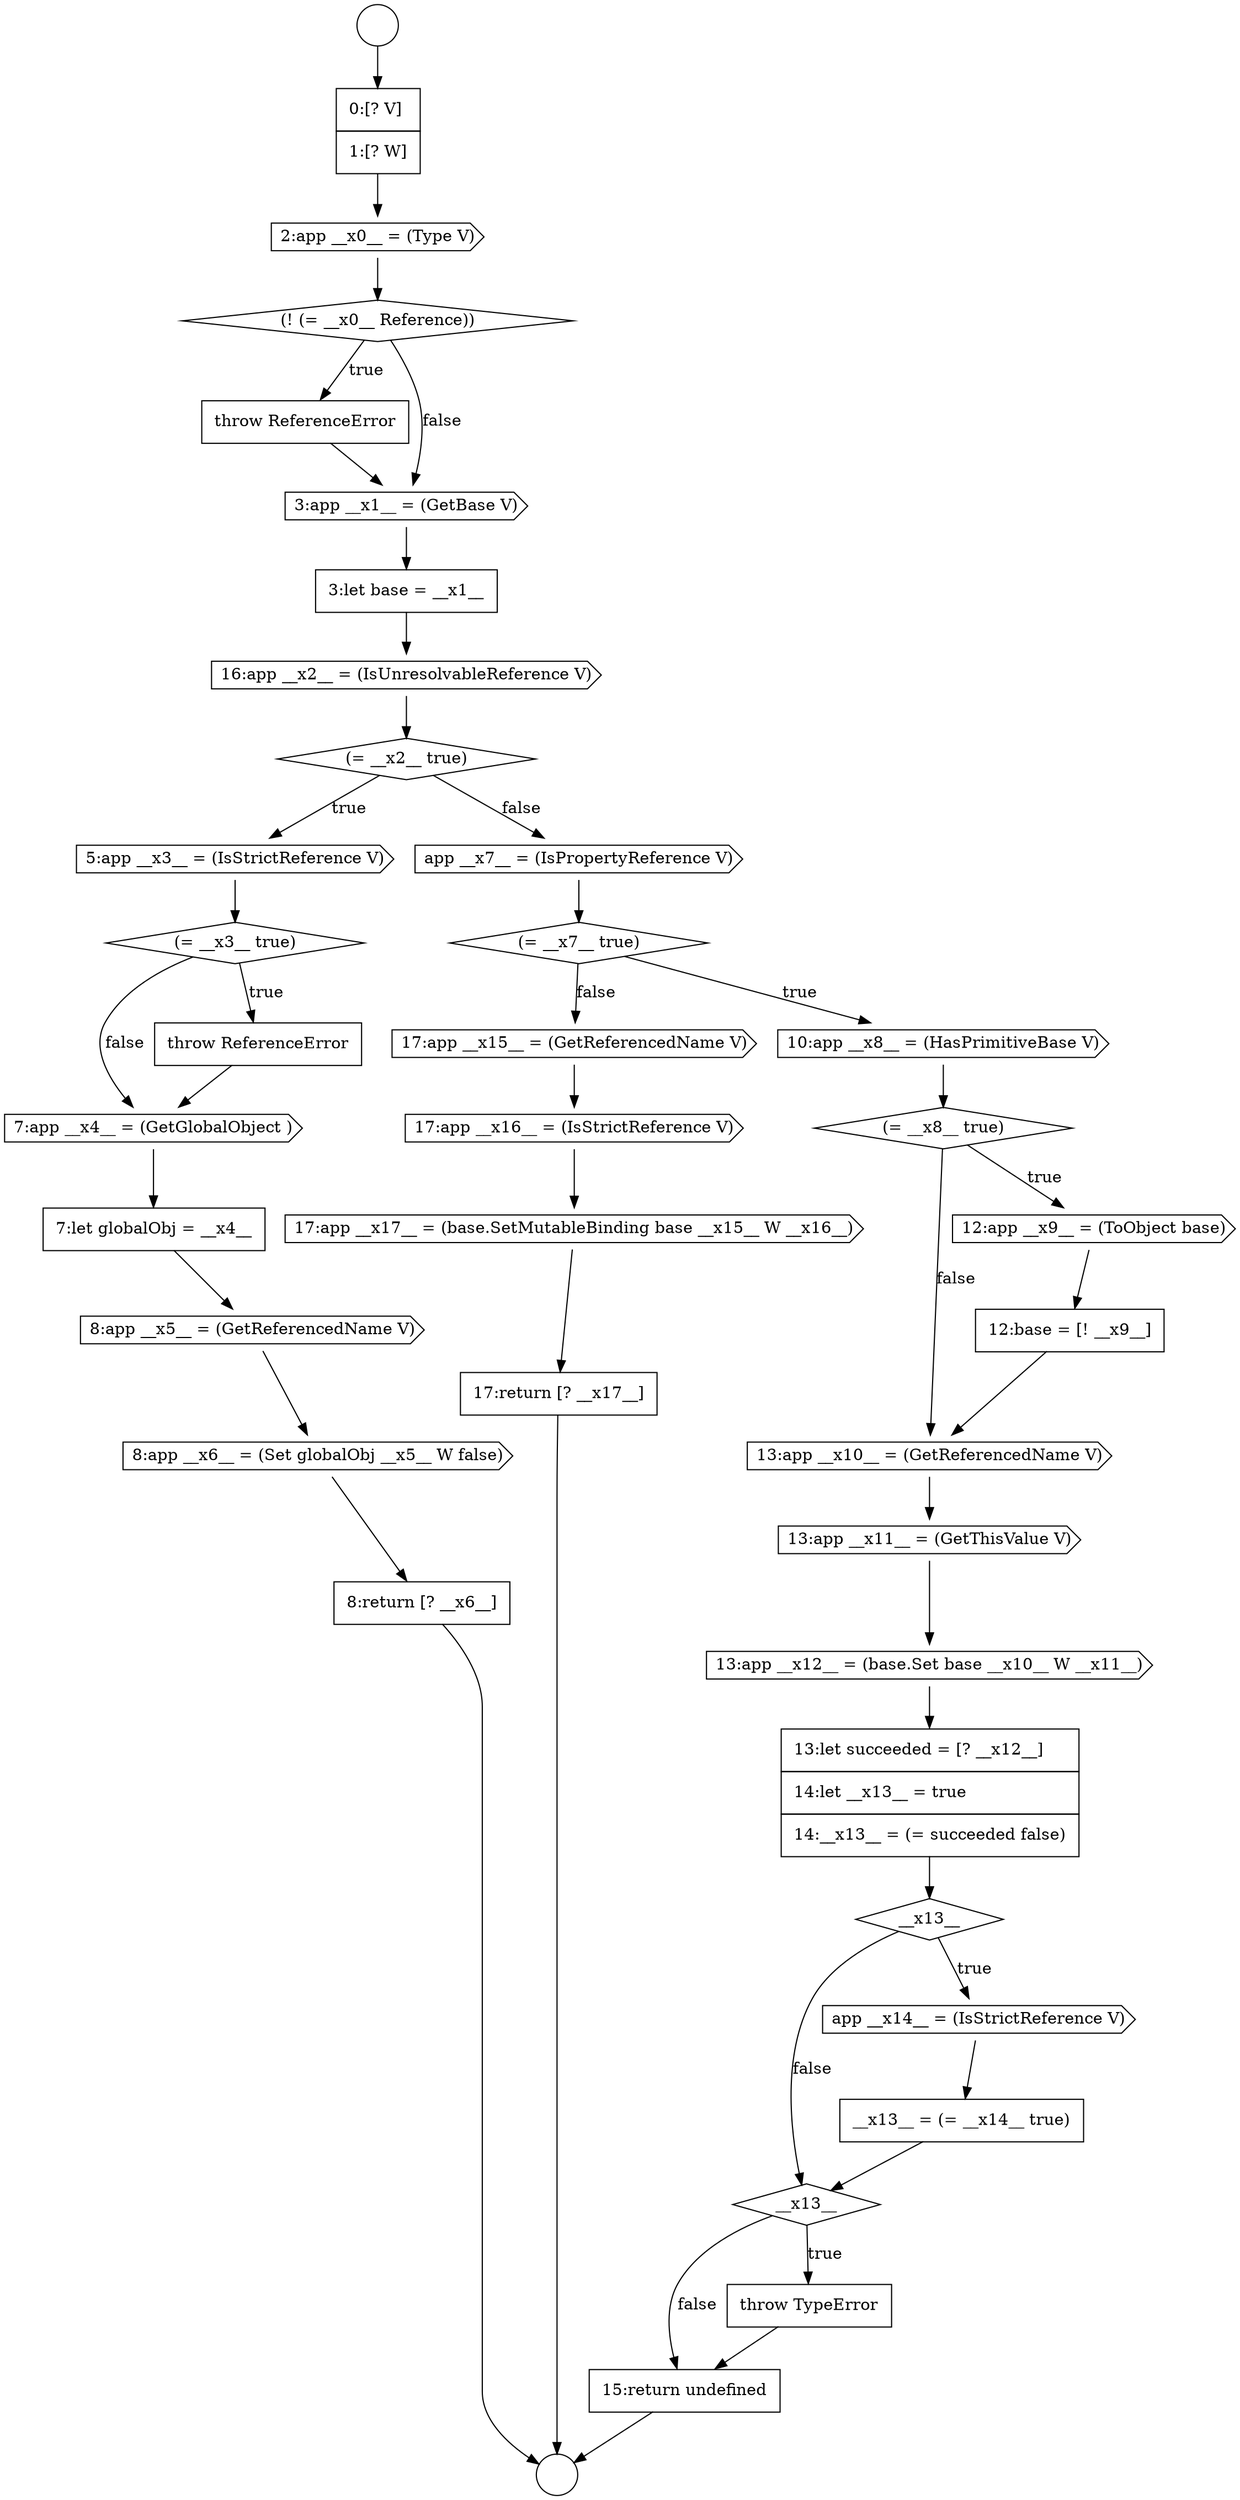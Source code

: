 digraph {
  node56 [shape=none, margin=0, label=<<font color="black">
    <table border="0" cellborder="1" cellspacing="0" cellpadding="10">
      <tr><td align="left">0:[? V]</td></tr>
      <tr><td align="left">1:[? W]</td></tr>
    </table>
  </font>> color="black" fillcolor="white" style=filled]
  node84 [shape=none, margin=0, label=<<font color="black">
    <table border="0" cellborder="1" cellspacing="0" cellpadding="10">
      <tr><td align="left">__x13__ = (= __x14__ true)</td></tr>
    </table>
  </font>> color="black" fillcolor="white" style=filled]
  node70 [shape=cds, label=<<font color="black">8:app __x6__ = (Set globalObj __x5__ W false)</font>> color="black" fillcolor="white" style=filled]
  node65 [shape=diamond, label=<<font color="black">(= __x3__ true)</font>> color="black" fillcolor="white" style=filled]
  node77 [shape=none, margin=0, label=<<font color="black">
    <table border="0" cellborder="1" cellspacing="0" cellpadding="10">
      <tr><td align="left">12:base = [! __x9__]</td></tr>
    </table>
  </font>> color="black" fillcolor="white" style=filled]
  node73 [shape=diamond, label=<<font color="black">(= __x7__ true)</font>> color="black" fillcolor="white" style=filled]
  node64 [shape=cds, label=<<font color="black">5:app __x3__ = (IsStrictReference V)</font>> color="black" fillcolor="white" style=filled]
  node59 [shape=none, margin=0, label=<<font color="black">
    <table border="0" cellborder="1" cellspacing="0" cellpadding="10">
      <tr><td align="left">throw ReferenceError</td></tr>
    </table>
  </font>> color="black" fillcolor="white" style=filled]
  node80 [shape=cds, label=<<font color="black">13:app __x12__ = (base.Set base __x10__ W __x11__)</font>> color="black" fillcolor="white" style=filled]
  node63 [shape=diamond, label=<<font color="black">(= __x2__ true)</font>> color="black" fillcolor="white" style=filled]
  node67 [shape=cds, label=<<font color="black">7:app __x4__ = (GetGlobalObject )</font>> color="black" fillcolor="white" style=filled]
  node72 [shape=cds, label=<<font color="black">app __x7__ = (IsPropertyReference V)</font>> color="black" fillcolor="white" style=filled]
  node87 [shape=none, margin=0, label=<<font color="black">
    <table border="0" cellborder="1" cellspacing="0" cellpadding="10">
      <tr><td align="left">15:return undefined</td></tr>
    </table>
  </font>> color="black" fillcolor="white" style=filled]
  node55 [shape=circle label=" " color="black" fillcolor="white" style=filled]
  node79 [shape=cds, label=<<font color="black">13:app __x11__ = (GetThisValue V)</font>> color="black" fillcolor="white" style=filled]
  node69 [shape=cds, label=<<font color="black">8:app __x5__ = (GetReferencedName V)</font>> color="black" fillcolor="white" style=filled]
  node88 [shape=cds, label=<<font color="black">17:app __x15__ = (GetReferencedName V)</font>> color="black" fillcolor="white" style=filled]
  node57 [shape=cds, label=<<font color="black">2:app __x0__ = (Type V)</font>> color="black" fillcolor="white" style=filled]
  node78 [shape=cds, label=<<font color="black">13:app __x10__ = (GetReferencedName V)</font>> color="black" fillcolor="white" style=filled]
  node61 [shape=none, margin=0, label=<<font color="black">
    <table border="0" cellborder="1" cellspacing="0" cellpadding="10">
      <tr><td align="left">3:let base = __x1__</td></tr>
    </table>
  </font>> color="black" fillcolor="white" style=filled]
  node89 [shape=cds, label=<<font color="black">17:app __x16__ = (IsStrictReference V)</font>> color="black" fillcolor="white" style=filled]
  node74 [shape=cds, label=<<font color="black">10:app __x8__ = (HasPrimitiveBase V)</font>> color="black" fillcolor="white" style=filled]
  node60 [shape=cds, label=<<font color="black">3:app __x1__ = (GetBase V)</font>> color="black" fillcolor="white" style=filled]
  node85 [shape=diamond, label=<<font color="black">__x13__</font>> color="black" fillcolor="white" style=filled]
  node71 [shape=none, margin=0, label=<<font color="black">
    <table border="0" cellborder="1" cellspacing="0" cellpadding="10">
      <tr><td align="left">8:return [? __x6__]</td></tr>
    </table>
  </font>> color="black" fillcolor="white" style=filled]
  node54 [shape=circle label=" " color="black" fillcolor="white" style=filled]
  node86 [shape=none, margin=0, label=<<font color="black">
    <table border="0" cellborder="1" cellspacing="0" cellpadding="10">
      <tr><td align="left">throw TypeError</td></tr>
    </table>
  </font>> color="black" fillcolor="white" style=filled]
  node81 [shape=none, margin=0, label=<<font color="black">
    <table border="0" cellborder="1" cellspacing="0" cellpadding="10">
      <tr><td align="left">13:let succeeded = [? __x12__]</td></tr>
      <tr><td align="left">14:let __x13__ = true</td></tr>
      <tr><td align="left">14:__x13__ = (= succeeded false)</td></tr>
    </table>
  </font>> color="black" fillcolor="white" style=filled]
  node76 [shape=cds, label=<<font color="black">12:app __x9__ = (ToObject base)</font>> color="black" fillcolor="white" style=filled]
  node91 [shape=none, margin=0, label=<<font color="black">
    <table border="0" cellborder="1" cellspacing="0" cellpadding="10">
      <tr><td align="left">17:return [? __x17__]</td></tr>
    </table>
  </font>> color="black" fillcolor="white" style=filled]
  node66 [shape=none, margin=0, label=<<font color="black">
    <table border="0" cellborder="1" cellspacing="0" cellpadding="10">
      <tr><td align="left">throw ReferenceError</td></tr>
    </table>
  </font>> color="black" fillcolor="white" style=filled]
  node75 [shape=diamond, label=<<font color="black">(= __x8__ true)</font>> color="black" fillcolor="white" style=filled]
  node58 [shape=diamond, label=<<font color="black">(! (= __x0__ Reference))</font>> color="black" fillcolor="white" style=filled]
  node82 [shape=diamond, label=<<font color="black">__x13__</font>> color="black" fillcolor="white" style=filled]
  node68 [shape=none, margin=0, label=<<font color="black">
    <table border="0" cellborder="1" cellspacing="0" cellpadding="10">
      <tr><td align="left">7:let globalObj = __x4__</td></tr>
    </table>
  </font>> color="black" fillcolor="white" style=filled]
  node62 [shape=cds, label=<<font color="black">16:app __x2__ = (IsUnresolvableReference V)</font>> color="black" fillcolor="white" style=filled]
  node90 [shape=cds, label=<<font color="black">17:app __x17__ = (base.SetMutableBinding base __x15__ W __x16__)</font>> color="black" fillcolor="white" style=filled]
  node83 [shape=cds, label=<<font color="black">app __x14__ = (IsStrictReference V)</font>> color="black" fillcolor="white" style=filled]
  node58 -> node59 [label=<<font color="black">true</font>> color="black"]
  node58 -> node60 [label=<<font color="black">false</font>> color="black"]
  node66 -> node67 [ color="black"]
  node82 -> node83 [label=<<font color="black">true</font>> color="black"]
  node82 -> node85 [label=<<font color="black">false</font>> color="black"]
  node83 -> node84 [ color="black"]
  node79 -> node80 [ color="black"]
  node68 -> node69 [ color="black"]
  node65 -> node66 [label=<<font color="black">true</font>> color="black"]
  node65 -> node67 [label=<<font color="black">false</font>> color="black"]
  node86 -> node87 [ color="black"]
  node77 -> node78 [ color="black"]
  node88 -> node89 [ color="black"]
  node59 -> node60 [ color="black"]
  node69 -> node70 [ color="black"]
  node75 -> node76 [label=<<font color="black">true</font>> color="black"]
  node75 -> node78 [label=<<font color="black">false</font>> color="black"]
  node81 -> node82 [ color="black"]
  node74 -> node75 [ color="black"]
  node80 -> node81 [ color="black"]
  node90 -> node91 [ color="black"]
  node61 -> node62 [ color="black"]
  node64 -> node65 [ color="black"]
  node67 -> node68 [ color="black"]
  node73 -> node74 [label=<<font color="black">true</font>> color="black"]
  node73 -> node88 [label=<<font color="black">false</font>> color="black"]
  node54 -> node56 [ color="black"]
  node87 -> node55 [ color="black"]
  node63 -> node64 [label=<<font color="black">true</font>> color="black"]
  node63 -> node72 [label=<<font color="black">false</font>> color="black"]
  node62 -> node63 [ color="black"]
  node91 -> node55 [ color="black"]
  node57 -> node58 [ color="black"]
  node84 -> node85 [ color="black"]
  node70 -> node71 [ color="black"]
  node76 -> node77 [ color="black"]
  node72 -> node73 [ color="black"]
  node78 -> node79 [ color="black"]
  node60 -> node61 [ color="black"]
  node56 -> node57 [ color="black"]
  node71 -> node55 [ color="black"]
  node89 -> node90 [ color="black"]
  node85 -> node86 [label=<<font color="black">true</font>> color="black"]
  node85 -> node87 [label=<<font color="black">false</font>> color="black"]
}
